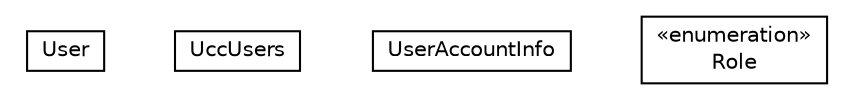 #!/usr/local/bin/dot
#
# Class diagram 
# Generated by UMLGraph version R5_6-24-gf6e263 (http://www.umlgraph.org/)
#

digraph G {
	edge [fontname="Helvetica",fontsize=10,labelfontname="Helvetica",labelfontsize=10];
	node [fontname="Helvetica",fontsize=10,shape=plaintext];
	nodesep=0.25;
	ranksep=0.5;
	// org.universAAL.ucc.startup.model.User
	c12565 [label=<<table title="org.universAAL.ucc.startup.model.User" border="0" cellborder="1" cellspacing="0" cellpadding="2" port="p" href="./User.html">
		<tr><td><table border="0" cellspacing="0" cellpadding="1">
<tr><td align="center" balign="center"> User </td></tr>
		</table></td></tr>
		</table>>, URL="./User.html", fontname="Helvetica", fontcolor="black", fontsize=10.0];
	// org.universAAL.ucc.startup.model.UccUsers
	c12566 [label=<<table title="org.universAAL.ucc.startup.model.UccUsers" border="0" cellborder="1" cellspacing="0" cellpadding="2" port="p" href="./UccUsers.html">
		<tr><td><table border="0" cellspacing="0" cellpadding="1">
<tr><td align="center" balign="center"> UccUsers </td></tr>
		</table></td></tr>
		</table>>, URL="./UccUsers.html", fontname="Helvetica", fontcolor="black", fontsize=10.0];
	// org.universAAL.ucc.startup.model.UserAccountInfo
	c12567 [label=<<table title="org.universAAL.ucc.startup.model.UserAccountInfo" border="0" cellborder="1" cellspacing="0" cellpadding="2" port="p" href="./UserAccountInfo.html">
		<tr><td><table border="0" cellspacing="0" cellpadding="1">
<tr><td align="center" balign="center"> UserAccountInfo </td></tr>
		</table></td></tr>
		</table>>, URL="./UserAccountInfo.html", fontname="Helvetica", fontcolor="black", fontsize=10.0];
	// org.universAAL.ucc.startup.model.Role
	c12568 [label=<<table title="org.universAAL.ucc.startup.model.Role" border="0" cellborder="1" cellspacing="0" cellpadding="2" port="p" href="./Role.html">
		<tr><td><table border="0" cellspacing="0" cellpadding="1">
<tr><td align="center" balign="center"> &#171;enumeration&#187; </td></tr>
<tr><td align="center" balign="center"> Role </td></tr>
		</table></td></tr>
		</table>>, URL="./Role.html", fontname="Helvetica", fontcolor="black", fontsize=10.0];
}

